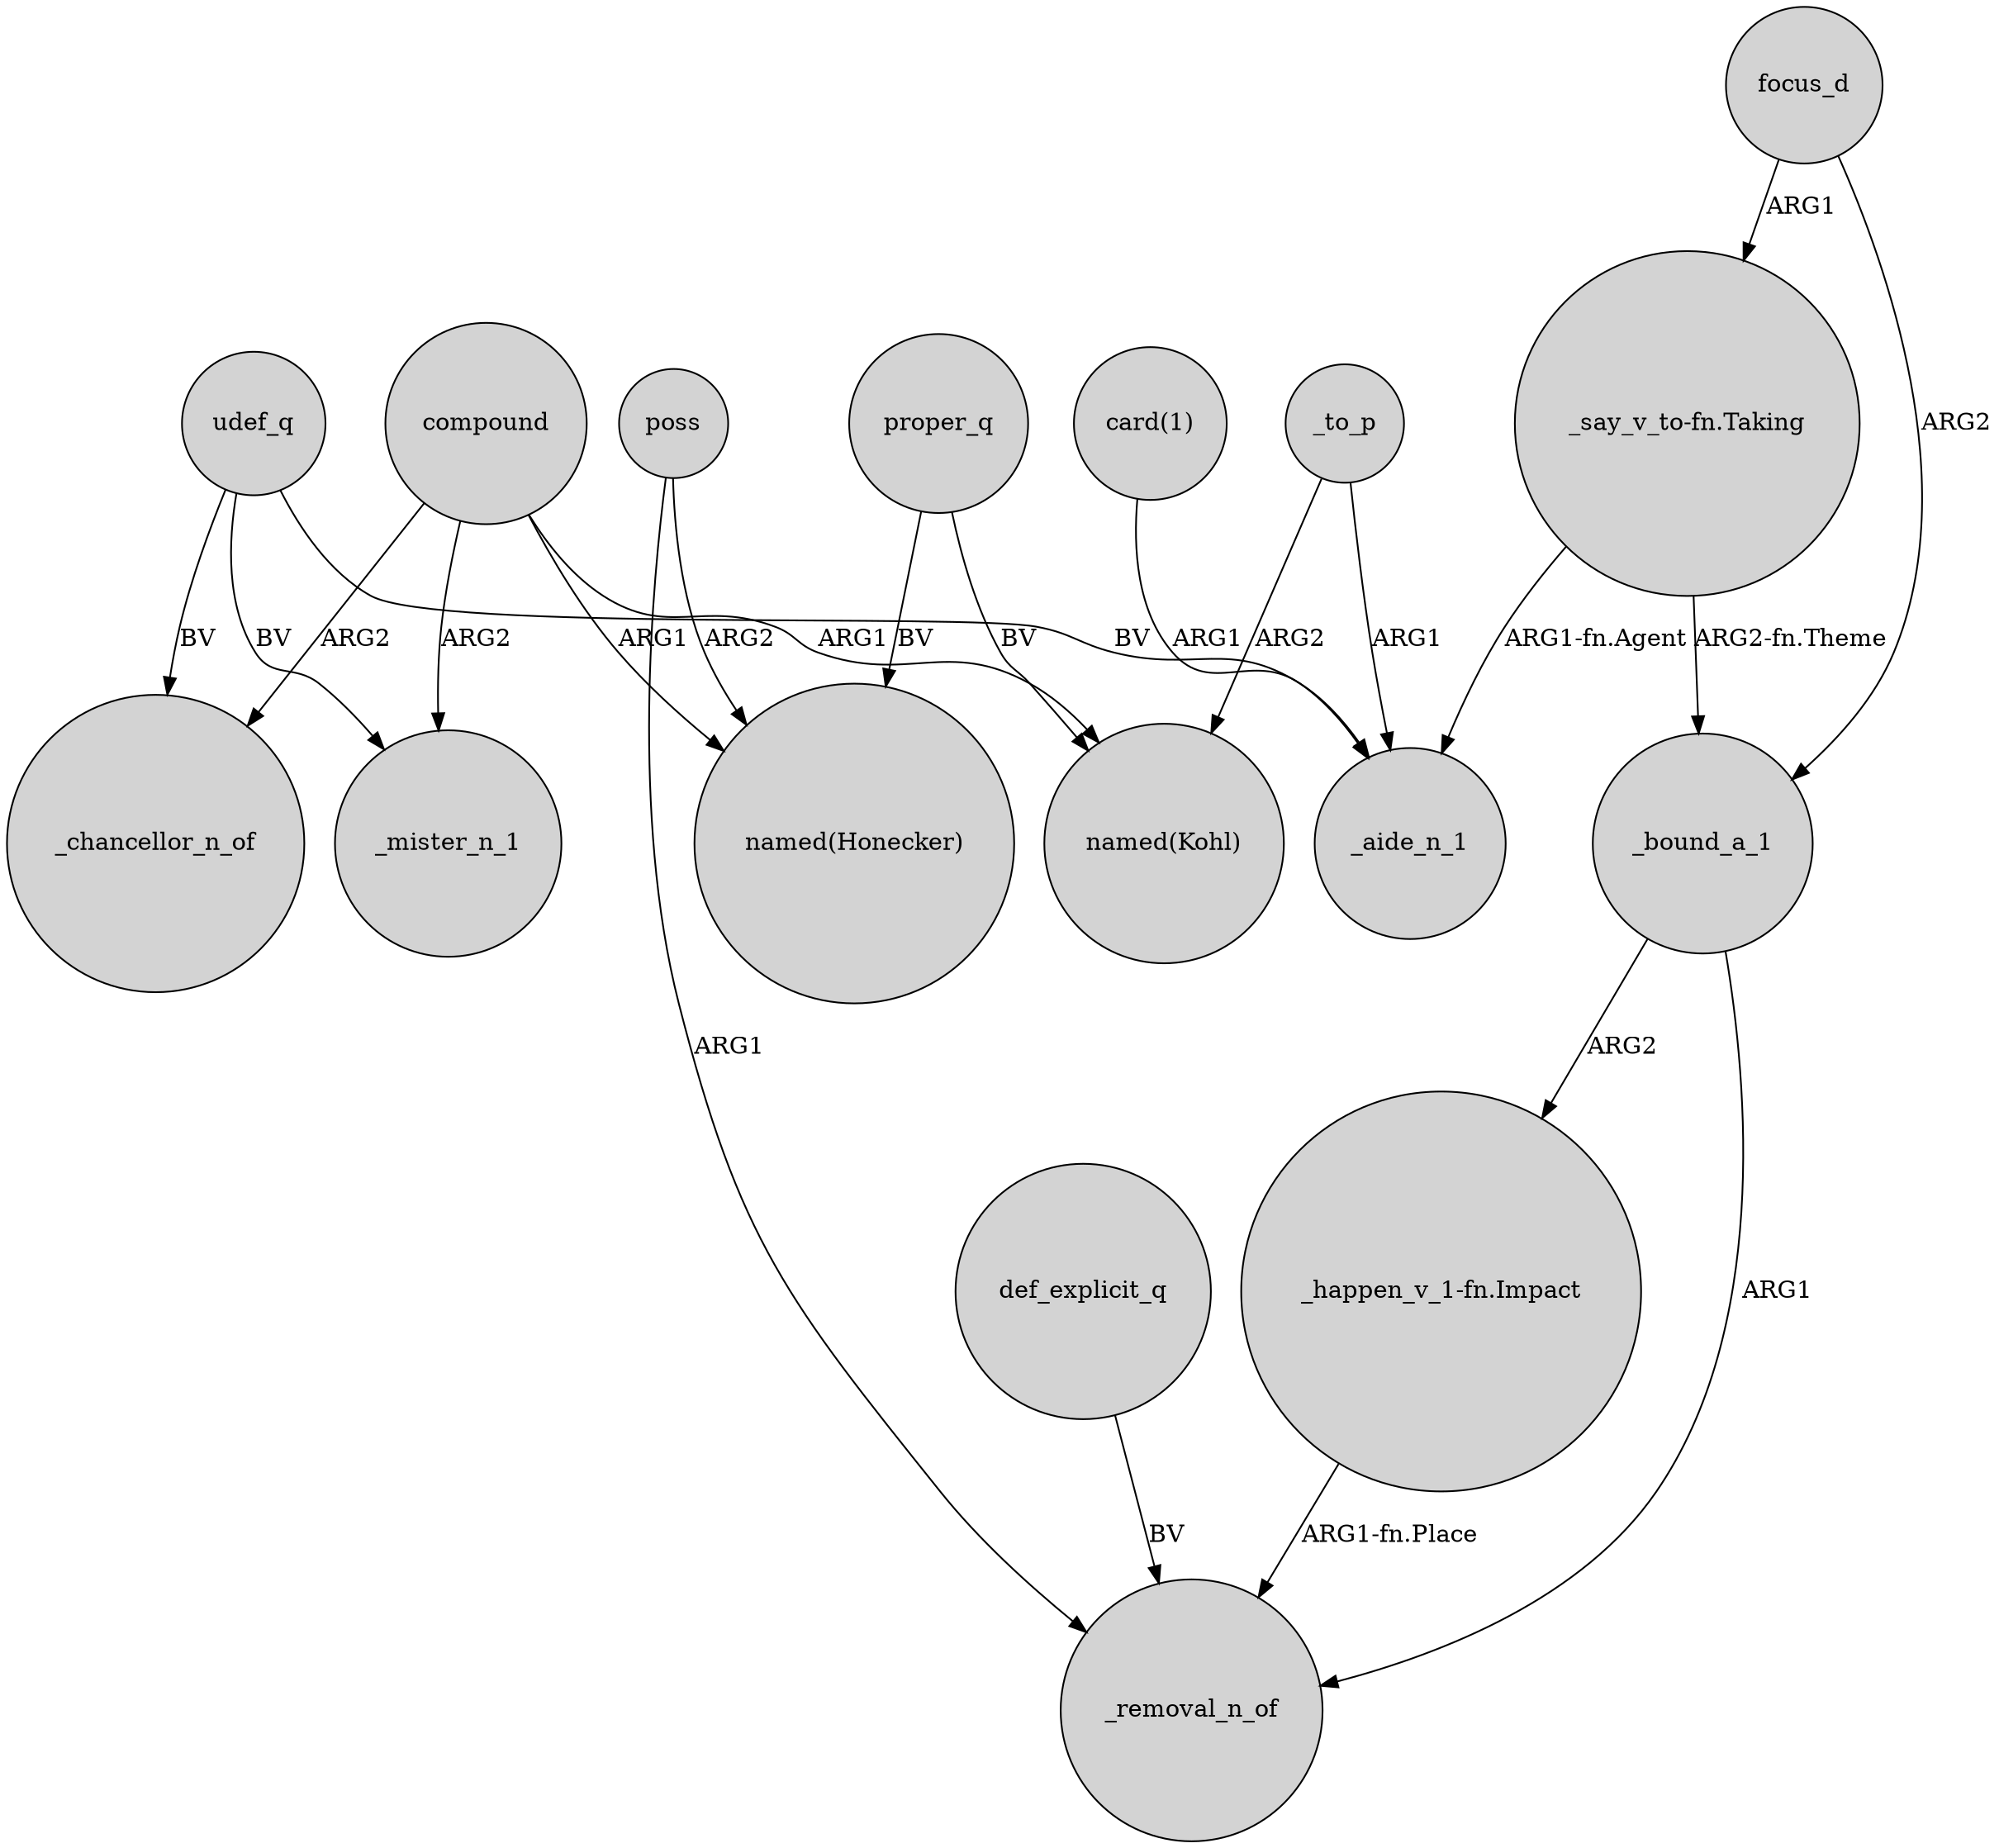 digraph {
	node [shape=circle style=filled]
	compound -> _mister_n_1 [label=ARG2]
	poss -> _removal_n_of [label=ARG1]
	focus_d -> "_say_v_to-fn.Taking" [label=ARG1]
	_to_p -> _aide_n_1 [label=ARG1]
	focus_d -> _bound_a_1 [label=ARG2]
	def_explicit_q -> _removal_n_of [label=BV]
	compound -> _chancellor_n_of [label=ARG2]
	compound -> "named(Honecker)" [label=ARG1]
	"card(1)" -> _aide_n_1 [label=ARG1]
	_bound_a_1 -> "_happen_v_1-fn.Impact" [label=ARG2]
	udef_q -> _mister_n_1 [label=BV]
	udef_q -> _chancellor_n_of [label=BV]
	"_happen_v_1-fn.Impact" -> _removal_n_of [label="ARG1-fn.Place"]
	_to_p -> "named(Kohl)" [label=ARG2]
	udef_q -> _aide_n_1 [label=BV]
	"_say_v_to-fn.Taking" -> _bound_a_1 [label="ARG2-fn.Theme"]
	"_say_v_to-fn.Taking" -> _aide_n_1 [label="ARG1-fn.Agent"]
	compound -> "named(Kohl)" [label=ARG1]
	poss -> "named(Honecker)" [label=ARG2]
	proper_q -> "named(Kohl)" [label=BV]
	_bound_a_1 -> _removal_n_of [label=ARG1]
	proper_q -> "named(Honecker)" [label=BV]
}

